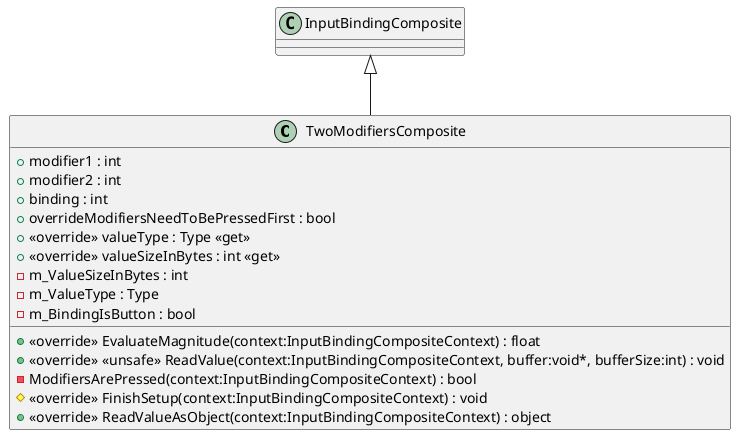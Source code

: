 @startuml
class TwoModifiersComposite {
    + modifier1 : int
    + modifier2 : int
    + binding : int
    + overrideModifiersNeedToBePressedFirst : bool
    + <<override>> valueType : Type <<get>>
    + <<override>> valueSizeInBytes : int <<get>>
    - m_ValueSizeInBytes : int
    - m_ValueType : Type
    - m_BindingIsButton : bool
    + <<override>> EvaluateMagnitude(context:InputBindingCompositeContext) : float
    + <<override>> <<unsafe>> ReadValue(context:InputBindingCompositeContext, buffer:void*, bufferSize:int) : void
    - ModifiersArePressed(context:InputBindingCompositeContext) : bool
    # <<override>> FinishSetup(context:InputBindingCompositeContext) : void
    + <<override>> ReadValueAsObject(context:InputBindingCompositeContext) : object
}
InputBindingComposite <|-- TwoModifiersComposite
@enduml
